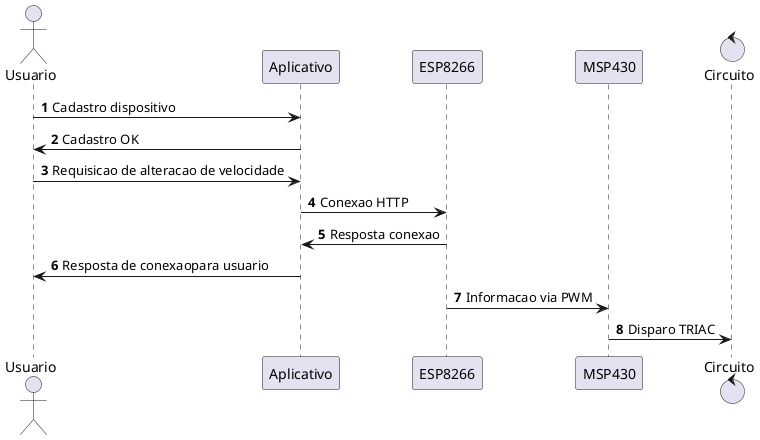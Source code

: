 @startuml
'https://plantuml.com/sequence-diagram

actor Usuario as Usuario
participant Aplicativo as Aplicativo
participant ESP8266 as ESP8266
participant MSP430 as MSP430
control Circuito as Circuito

autonumber

Usuario -> Aplicativo: Cadastro dispositivo
Usuario <- Aplicativo: Cadastro OK
Usuario -> Aplicativo: Requisicao de alteracao de velocidade
Aplicativo -> ESP8266: Conexao HTTP
Aplicativo <- ESP8266: Resposta conexao
Usuario <- Aplicativo: Resposta de conexaopara usuario
ESP8266 -> MSP430: Informacao via PWM
MSP430 -> Circuito: Disparo TRIAC


@enduml